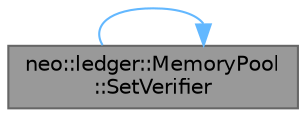 digraph "neo::ledger::MemoryPool::SetVerifier"
{
 // LATEX_PDF_SIZE
  bgcolor="transparent";
  edge [fontname=Helvetica,fontsize=10,labelfontname=Helvetica,labelfontsize=10];
  node [fontname=Helvetica,fontsize=10,shape=box,height=0.2,width=0.4];
  rankdir="LR";
  Node1 [id="Node000001",label="neo::ledger::MemoryPool\l::SetVerifier",height=0.2,width=0.4,color="gray40", fillcolor="grey60", style="filled", fontcolor="black",tooltip="Set transaction verifier function."];
  Node1 -> Node1 [id="edge1_Node000001_Node000001",color="steelblue1",style="solid",tooltip=" "];
}
